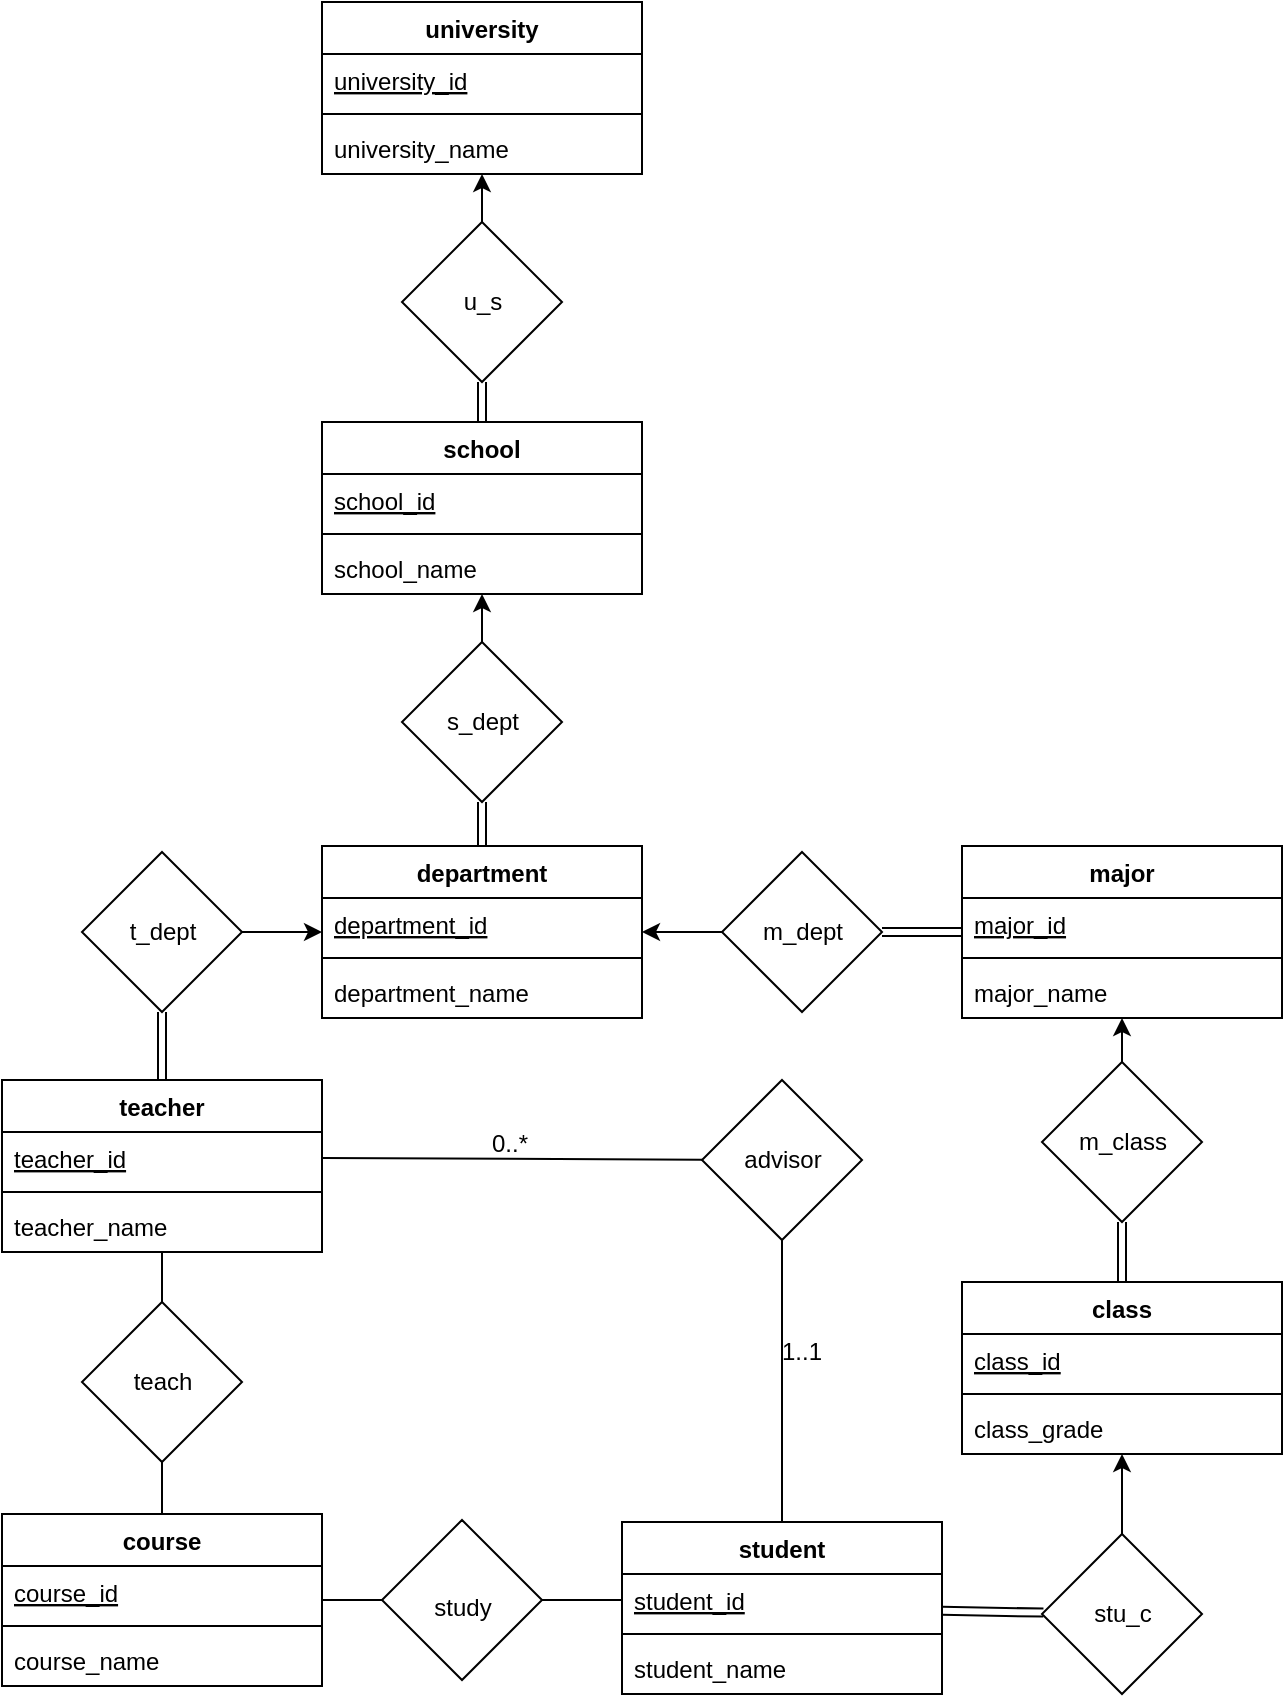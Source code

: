 <mxfile version="17.4.6" type="github" pages="2">
  <diagram id="vAlW1JW8_vn4QwnB9SdF" name="Page-1">
    <mxGraphModel dx="1203" dy="831" grid="1" gridSize="10" guides="1" tooltips="1" connect="1" arrows="1" fold="1" page="1" pageScale="1" pageWidth="827" pageHeight="1169" background="none" math="0" shadow="0">
      <root>
        <mxCell id="0" />
        <mxCell id="1" parent="0" />
        <mxCell id="8UFXbDBvDjNyw1UJywSr-40" value="university" style="swimlane;fontStyle=1;align=center;verticalAlign=top;childLayout=stackLayout;horizontal=1;startSize=26;horizontalStack=0;resizeParent=1;resizeParentMax=0;resizeLast=0;collapsible=1;marginBottom=0;strokeColor=default;" vertex="1" parent="1">
          <mxGeometry x="320" y="120" width="160" height="86" as="geometry">
            <mxRectangle x="320" y="120" width="40" height="26" as="alternateBounds" />
          </mxGeometry>
        </mxCell>
        <mxCell id="8UFXbDBvDjNyw1UJywSr-41" value="university_id" style="text;strokeColor=none;fillColor=none;align=left;verticalAlign=top;spacingLeft=4;spacingRight=4;overflow=hidden;rotatable=0;points=[[0,0.5],[1,0.5]];portConstraint=eastwest;fontStyle=4" vertex="1" parent="8UFXbDBvDjNyw1UJywSr-40">
          <mxGeometry y="26" width="160" height="26" as="geometry" />
        </mxCell>
        <mxCell id="8UFXbDBvDjNyw1UJywSr-42" value="" style="line;strokeWidth=1;fillColor=none;align=left;verticalAlign=middle;spacingTop=-1;spacingLeft=3;spacingRight=3;rotatable=0;labelPosition=right;points=[];portConstraint=eastwest;" vertex="1" parent="8UFXbDBvDjNyw1UJywSr-40">
          <mxGeometry y="52" width="160" height="8" as="geometry" />
        </mxCell>
        <mxCell id="8UFXbDBvDjNyw1UJywSr-43" value="university_name" style="text;strokeColor=none;fillColor=none;align=left;verticalAlign=top;spacingLeft=4;spacingRight=4;overflow=hidden;rotatable=0;points=[[0,0.5],[1,0.5]];portConstraint=eastwest;" vertex="1" parent="8UFXbDBvDjNyw1UJywSr-40">
          <mxGeometry y="60" width="160" height="26" as="geometry" />
        </mxCell>
        <mxCell id="8UFXbDBvDjNyw1UJywSr-62" value="" style="edgeStyle=orthogonalEdgeStyle;rounded=0;orthogonalLoop=1;jettySize=auto;html=1;" edge="1" parent="1" source="8UFXbDBvDjNyw1UJywSr-56" target="8UFXbDBvDjNyw1UJywSr-43">
          <mxGeometry relative="1" as="geometry">
            <Array as="points">
              <mxPoint x="400" y="210" />
              <mxPoint x="400" y="210" />
            </Array>
          </mxGeometry>
        </mxCell>
        <mxCell id="8UFXbDBvDjNyw1UJywSr-56" value="" style="rhombus;whiteSpace=wrap;html=1;verticalAlign=top;fontStyle=1;startSize=26;" vertex="1" parent="1">
          <mxGeometry x="360" y="230" width="80" height="80" as="geometry" />
        </mxCell>
        <mxCell id="8UFXbDBvDjNyw1UJywSr-58" style="edgeStyle=orthogonalEdgeStyle;rounded=0;orthogonalLoop=1;jettySize=auto;html=1;exitX=0.5;exitY=1;exitDx=0;exitDy=0;" edge="1" parent="1" source="8UFXbDBvDjNyw1UJywSr-56" target="8UFXbDBvDjNyw1UJywSr-56">
          <mxGeometry relative="1" as="geometry" />
        </mxCell>
        <mxCell id="8UFXbDBvDjNyw1UJywSr-72" value="" style="edgeStyle=orthogonalEdgeStyle;shape=link;rounded=0;orthogonalLoop=1;jettySize=auto;html=1;" edge="1" parent="1" source="8UFXbDBvDjNyw1UJywSr-67" target="8UFXbDBvDjNyw1UJywSr-56">
          <mxGeometry relative="1" as="geometry" />
        </mxCell>
        <mxCell id="8UFXbDBvDjNyw1UJywSr-67" value="school" style="swimlane;fontStyle=1;align=center;verticalAlign=top;childLayout=stackLayout;horizontal=1;startSize=26;horizontalStack=0;resizeParent=1;resizeParentMax=0;resizeLast=0;collapsible=1;marginBottom=0;strokeColor=default;" vertex="1" parent="1">
          <mxGeometry x="320" y="330" width="160" height="86" as="geometry">
            <mxRectangle x="350" y="330" width="100" height="26" as="alternateBounds" />
          </mxGeometry>
        </mxCell>
        <mxCell id="8UFXbDBvDjNyw1UJywSr-68" value="school_id" style="text;strokeColor=none;fillColor=none;align=left;verticalAlign=top;spacingLeft=4;spacingRight=4;overflow=hidden;rotatable=0;points=[[0,0.5],[1,0.5]];portConstraint=eastwest;fontStyle=4" vertex="1" parent="8UFXbDBvDjNyw1UJywSr-67">
          <mxGeometry y="26" width="160" height="26" as="geometry" />
        </mxCell>
        <mxCell id="8UFXbDBvDjNyw1UJywSr-69" value="" style="line;strokeWidth=1;fillColor=none;align=left;verticalAlign=middle;spacingTop=-1;spacingLeft=3;spacingRight=3;rotatable=0;labelPosition=right;points=[];portConstraint=eastwest;" vertex="1" parent="8UFXbDBvDjNyw1UJywSr-67">
          <mxGeometry y="52" width="160" height="8" as="geometry" />
        </mxCell>
        <mxCell id="8UFXbDBvDjNyw1UJywSr-70" value="school_name" style="text;strokeColor=none;fillColor=none;align=left;verticalAlign=top;spacingLeft=4;spacingRight=4;overflow=hidden;rotatable=0;points=[[0,0.5],[1,0.5]];portConstraint=eastwest;" vertex="1" parent="8UFXbDBvDjNyw1UJywSr-67">
          <mxGeometry y="60" width="160" height="26" as="geometry" />
        </mxCell>
        <mxCell id="8UFXbDBvDjNyw1UJywSr-75" value="" style="edgeStyle=orthogonalEdgeStyle;rounded=0;orthogonalLoop=1;jettySize=auto;html=1;" edge="1" parent="1" source="8UFXbDBvDjNyw1UJywSr-73" target="8UFXbDBvDjNyw1UJywSr-70">
          <mxGeometry relative="1" as="geometry">
            <Array as="points">
              <mxPoint x="400" y="420" />
              <mxPoint x="400" y="420" />
            </Array>
          </mxGeometry>
        </mxCell>
        <mxCell id="8UFXbDBvDjNyw1UJywSr-73" value="" style="rhombus;whiteSpace=wrap;html=1;verticalAlign=top;fontStyle=1;startSize=26;" vertex="1" parent="1">
          <mxGeometry x="360" y="440" width="80" height="80" as="geometry" />
        </mxCell>
        <mxCell id="8UFXbDBvDjNyw1UJywSr-80" value="" style="edgeStyle=orthogonalEdgeStyle;shape=link;rounded=0;orthogonalLoop=1;jettySize=auto;html=1;" edge="1" parent="1" source="8UFXbDBvDjNyw1UJywSr-76" target="8UFXbDBvDjNyw1UJywSr-73">
          <mxGeometry relative="1" as="geometry" />
        </mxCell>
        <mxCell id="8UFXbDBvDjNyw1UJywSr-76" value="department" style="swimlane;fontStyle=1;align=center;verticalAlign=top;childLayout=stackLayout;horizontal=1;startSize=26;horizontalStack=0;resizeParent=1;resizeParentMax=0;resizeLast=0;collapsible=1;marginBottom=0;strokeColor=default;" vertex="1" parent="1">
          <mxGeometry x="320" y="542" width="160" height="86" as="geometry">
            <mxRectangle x="320" y="542" width="100" height="26" as="alternateBounds" />
          </mxGeometry>
        </mxCell>
        <mxCell id="8UFXbDBvDjNyw1UJywSr-77" value="department_id" style="text;strokeColor=none;fillColor=none;align=left;verticalAlign=top;spacingLeft=4;spacingRight=4;overflow=hidden;rotatable=0;points=[[0,0.5],[1,0.5]];portConstraint=eastwest;fontStyle=4" vertex="1" parent="8UFXbDBvDjNyw1UJywSr-76">
          <mxGeometry y="26" width="160" height="26" as="geometry" />
        </mxCell>
        <mxCell id="8UFXbDBvDjNyw1UJywSr-78" value="" style="line;strokeWidth=1;fillColor=none;align=left;verticalAlign=middle;spacingTop=-1;spacingLeft=3;spacingRight=3;rotatable=0;labelPosition=right;points=[];portConstraint=eastwest;" vertex="1" parent="8UFXbDBvDjNyw1UJywSr-76">
          <mxGeometry y="52" width="160" height="8" as="geometry" />
        </mxCell>
        <mxCell id="8UFXbDBvDjNyw1UJywSr-79" value="department_name" style="text;strokeColor=none;fillColor=none;align=left;verticalAlign=top;spacingLeft=4;spacingRight=4;overflow=hidden;rotatable=0;points=[[0,0.5],[1,0.5]];portConstraint=eastwest;" vertex="1" parent="8UFXbDBvDjNyw1UJywSr-76">
          <mxGeometry y="60" width="160" height="26" as="geometry" />
        </mxCell>
        <mxCell id="8UFXbDBvDjNyw1UJywSr-90" value="" style="edgeStyle=orthogonalEdgeStyle;rounded=0;orthogonalLoop=1;jettySize=auto;html=1;entryX=0;entryY=0.5;entryDx=0;entryDy=0;" edge="1" parent="1" source="8UFXbDBvDjNyw1UJywSr-84" target="8UFXbDBvDjNyw1UJywSr-76">
          <mxGeometry relative="1" as="geometry" />
        </mxCell>
        <mxCell id="8UFXbDBvDjNyw1UJywSr-96" value="" style="edgeStyle=orthogonalEdgeStyle;rounded=0;orthogonalLoop=1;jettySize=auto;html=1;entryX=1;entryY=0.5;entryDx=0;entryDy=0;" edge="1" parent="1" source="8UFXbDBvDjNyw1UJywSr-93" target="8UFXbDBvDjNyw1UJywSr-76">
          <mxGeometry relative="1" as="geometry" />
        </mxCell>
        <mxCell id="8UFXbDBvDjNyw1UJywSr-93" value="" style="rhombus;whiteSpace=wrap;html=1;verticalAlign=top;fontStyle=1;startSize=26;" vertex="1" parent="1">
          <mxGeometry x="520" y="545" width="80" height="80" as="geometry" />
        </mxCell>
        <mxCell id="8UFXbDBvDjNyw1UJywSr-101" value="" style="edgeStyle=orthogonalEdgeStyle;shape=link;rounded=0;orthogonalLoop=1;jettySize=auto;html=1;" edge="1" parent="1" source="8UFXbDBvDjNyw1UJywSr-97" target="8UFXbDBvDjNyw1UJywSr-93">
          <mxGeometry relative="1" as="geometry" />
        </mxCell>
        <mxCell id="8UFXbDBvDjNyw1UJywSr-97" value="major" style="swimlane;fontStyle=1;align=center;verticalAlign=top;childLayout=stackLayout;horizontal=1;startSize=26;horizontalStack=0;resizeParent=1;resizeParentMax=0;resizeLast=0;collapsible=1;marginBottom=0;strokeColor=default;" vertex="1" parent="1">
          <mxGeometry x="640" y="542" width="160" height="86" as="geometry" />
        </mxCell>
        <mxCell id="8UFXbDBvDjNyw1UJywSr-98" value="major_id" style="text;strokeColor=none;fillColor=none;align=left;verticalAlign=top;spacingLeft=4;spacingRight=4;overflow=hidden;rotatable=0;points=[[0,0.5],[1,0.5]];portConstraint=eastwest;fontStyle=4" vertex="1" parent="8UFXbDBvDjNyw1UJywSr-97">
          <mxGeometry y="26" width="160" height="26" as="geometry" />
        </mxCell>
        <mxCell id="8UFXbDBvDjNyw1UJywSr-99" value="" style="line;strokeWidth=1;fillColor=none;align=left;verticalAlign=middle;spacingTop=-1;spacingLeft=3;spacingRight=3;rotatable=0;labelPosition=right;points=[];portConstraint=eastwest;" vertex="1" parent="8UFXbDBvDjNyw1UJywSr-97">
          <mxGeometry y="52" width="160" height="8" as="geometry" />
        </mxCell>
        <mxCell id="8UFXbDBvDjNyw1UJywSr-100" value="major_name" style="text;strokeColor=none;fillColor=none;align=left;verticalAlign=top;spacingLeft=4;spacingRight=4;overflow=hidden;rotatable=0;points=[[0,0.5],[1,0.5]];portConstraint=eastwest;" vertex="1" parent="8UFXbDBvDjNyw1UJywSr-97">
          <mxGeometry y="60" width="160" height="26" as="geometry" />
        </mxCell>
        <mxCell id="8UFXbDBvDjNyw1UJywSr-106" value="" style="edgeStyle=orthogonalEdgeStyle;shape=link;rounded=0;orthogonalLoop=1;jettySize=auto;html=1;" edge="1" parent="1" source="8UFXbDBvDjNyw1UJywSr-102" target="8UFXbDBvDjNyw1UJywSr-84">
          <mxGeometry relative="1" as="geometry" />
        </mxCell>
        <mxCell id="8UFXbDBvDjNyw1UJywSr-102" value="teacher" style="swimlane;fontStyle=1;align=center;verticalAlign=top;childLayout=stackLayout;horizontal=1;startSize=26;horizontalStack=0;resizeParent=1;resizeParentMax=0;resizeLast=0;collapsible=1;marginBottom=0;strokeColor=default;" vertex="1" parent="1">
          <mxGeometry x="160" y="659" width="160" height="86" as="geometry" />
        </mxCell>
        <mxCell id="8UFXbDBvDjNyw1UJywSr-103" value="teacher_id" style="text;strokeColor=none;fillColor=none;align=left;verticalAlign=top;spacingLeft=4;spacingRight=4;overflow=hidden;rotatable=0;points=[[0,0.5],[1,0.5]];portConstraint=eastwest;fontStyle=4" vertex="1" parent="8UFXbDBvDjNyw1UJywSr-102">
          <mxGeometry y="26" width="160" height="26" as="geometry" />
        </mxCell>
        <mxCell id="8UFXbDBvDjNyw1UJywSr-104" value="" style="line;strokeWidth=1;fillColor=none;align=left;verticalAlign=middle;spacingTop=-1;spacingLeft=3;spacingRight=3;rotatable=0;labelPosition=right;points=[];portConstraint=eastwest;" vertex="1" parent="8UFXbDBvDjNyw1UJywSr-102">
          <mxGeometry y="52" width="160" height="8" as="geometry" />
        </mxCell>
        <mxCell id="8UFXbDBvDjNyw1UJywSr-105" value="teacher_name" style="text;strokeColor=none;fillColor=none;align=left;verticalAlign=top;spacingLeft=4;spacingRight=4;overflow=hidden;rotatable=0;points=[[0,0.5],[1,0.5]];portConstraint=eastwest;" vertex="1" parent="8UFXbDBvDjNyw1UJywSr-102">
          <mxGeometry y="60" width="160" height="26" as="geometry" />
        </mxCell>
        <mxCell id="8UFXbDBvDjNyw1UJywSr-107" value="" style="rhombus;whiteSpace=wrap;html=1;verticalAlign=top;fontStyle=1;startSize=26;" vertex="1" parent="1">
          <mxGeometry x="200" y="770" width="80" height="80" as="geometry" />
        </mxCell>
        <mxCell id="8UFXbDBvDjNyw1UJywSr-120" value="course" style="swimlane;fontStyle=1;align=center;verticalAlign=top;childLayout=stackLayout;horizontal=1;startSize=26;horizontalStack=0;resizeParent=1;resizeParentMax=0;resizeLast=0;collapsible=1;marginBottom=0;strokeColor=default;" vertex="1" parent="1">
          <mxGeometry x="160" y="876" width="160" height="86" as="geometry">
            <mxRectangle x="130" y="890" width="100" height="26" as="alternateBounds" />
          </mxGeometry>
        </mxCell>
        <mxCell id="8UFXbDBvDjNyw1UJywSr-121" value="course_id" style="text;strokeColor=none;fillColor=none;align=left;verticalAlign=top;spacingLeft=4;spacingRight=4;overflow=hidden;rotatable=0;points=[[0,0.5],[1,0.5]];portConstraint=eastwest;fontStyle=4" vertex="1" parent="8UFXbDBvDjNyw1UJywSr-120">
          <mxGeometry y="26" width="160" height="26" as="geometry" />
        </mxCell>
        <mxCell id="8UFXbDBvDjNyw1UJywSr-122" value="" style="line;strokeWidth=1;fillColor=none;align=left;verticalAlign=middle;spacingTop=-1;spacingLeft=3;spacingRight=3;rotatable=0;labelPosition=right;points=[];portConstraint=eastwest;" vertex="1" parent="8UFXbDBvDjNyw1UJywSr-120">
          <mxGeometry y="52" width="160" height="8" as="geometry" />
        </mxCell>
        <mxCell id="8UFXbDBvDjNyw1UJywSr-123" value="course_name" style="text;strokeColor=none;fillColor=none;align=left;verticalAlign=top;spacingLeft=4;spacingRight=4;overflow=hidden;rotatable=0;points=[[0,0.5],[1,0.5]];portConstraint=eastwest;" vertex="1" parent="8UFXbDBvDjNyw1UJywSr-120">
          <mxGeometry y="60" width="160" height="26" as="geometry" />
        </mxCell>
        <mxCell id="8UFXbDBvDjNyw1UJywSr-126" value="" style="rhombus;whiteSpace=wrap;html=1;verticalAlign=top;fontStyle=1;startSize=26;" vertex="1" parent="1">
          <mxGeometry x="350" y="879" width="80" height="80" as="geometry" />
        </mxCell>
        <mxCell id="8UFXbDBvDjNyw1UJywSr-135" value="" style="edgeStyle=none;shape=link;rounded=0;orthogonalLoop=1;jettySize=auto;html=1;" edge="1" parent="1" source="8UFXbDBvDjNyw1UJywSr-129" target="8UFXbDBvDjNyw1UJywSr-134">
          <mxGeometry relative="1" as="geometry" />
        </mxCell>
        <mxCell id="8UFXbDBvDjNyw1UJywSr-129" value="student" style="swimlane;fontStyle=1;align=center;verticalAlign=top;childLayout=stackLayout;horizontal=1;startSize=26;horizontalStack=0;resizeParent=1;resizeParentMax=0;resizeLast=0;collapsible=1;marginBottom=0;strokeColor=default;" vertex="1" parent="1">
          <mxGeometry x="470" y="880" width="160" height="86" as="geometry" />
        </mxCell>
        <mxCell id="8UFXbDBvDjNyw1UJywSr-130" value="student_id" style="text;strokeColor=none;fillColor=none;align=left;verticalAlign=top;spacingLeft=4;spacingRight=4;overflow=hidden;rotatable=0;points=[[0,0.5],[1,0.5]];portConstraint=eastwest;fontStyle=4" vertex="1" parent="8UFXbDBvDjNyw1UJywSr-129">
          <mxGeometry y="26" width="160" height="26" as="geometry" />
        </mxCell>
        <mxCell id="8UFXbDBvDjNyw1UJywSr-131" value="" style="line;strokeWidth=1;fillColor=none;align=left;verticalAlign=middle;spacingTop=-1;spacingLeft=3;spacingRight=3;rotatable=0;labelPosition=right;points=[];portConstraint=eastwest;" vertex="1" parent="8UFXbDBvDjNyw1UJywSr-129">
          <mxGeometry y="52" width="160" height="8" as="geometry" />
        </mxCell>
        <mxCell id="8UFXbDBvDjNyw1UJywSr-132" value="student_name" style="text;strokeColor=none;fillColor=none;align=left;verticalAlign=top;spacingLeft=4;spacingRight=4;overflow=hidden;rotatable=0;points=[[0,0.5],[1,0.5]];portConstraint=eastwest;" vertex="1" parent="8UFXbDBvDjNyw1UJywSr-129">
          <mxGeometry y="60" width="160" height="26" as="geometry" />
        </mxCell>
        <mxCell id="8UFXbDBvDjNyw1UJywSr-170" value="" style="edgeStyle=none;rounded=0;orthogonalLoop=1;jettySize=auto;html=1;" edge="1" parent="1" source="8UFXbDBvDjNyw1UJywSr-134" target="8UFXbDBvDjNyw1UJywSr-141">
          <mxGeometry relative="1" as="geometry" />
        </mxCell>
        <mxCell id="8UFXbDBvDjNyw1UJywSr-134" value="" style="rhombus;whiteSpace=wrap;html=1;verticalAlign=top;fontStyle=1;startSize=26;" vertex="1" parent="1">
          <mxGeometry x="680" y="886" width="80" height="80" as="geometry" />
        </mxCell>
        <mxCell id="8UFXbDBvDjNyw1UJywSr-169" value="" style="edgeStyle=none;rounded=0;orthogonalLoop=1;jettySize=auto;html=1;" edge="1" parent="1" source="8UFXbDBvDjNyw1UJywSr-136" target="8UFXbDBvDjNyw1UJywSr-100">
          <mxGeometry relative="1" as="geometry" />
        </mxCell>
        <mxCell id="8UFXbDBvDjNyw1UJywSr-136" value="" style="rhombus;whiteSpace=wrap;html=1;verticalAlign=top;fontStyle=1;startSize=26;" vertex="1" parent="1">
          <mxGeometry x="680" y="650" width="80" height="80" as="geometry" />
        </mxCell>
        <mxCell id="8UFXbDBvDjNyw1UJywSr-142" value="" style="edgeStyle=none;shape=link;rounded=0;orthogonalLoop=1;jettySize=auto;html=1;" edge="1" parent="1" source="8UFXbDBvDjNyw1UJywSr-138" target="8UFXbDBvDjNyw1UJywSr-136">
          <mxGeometry relative="1" as="geometry" />
        </mxCell>
        <mxCell id="8UFXbDBvDjNyw1UJywSr-138" value="class" style="swimlane;fontStyle=1;align=center;verticalAlign=top;childLayout=stackLayout;horizontal=1;startSize=26;horizontalStack=0;resizeParent=1;resizeParentMax=0;resizeLast=0;collapsible=1;marginBottom=0;strokeColor=default;" vertex="1" parent="1">
          <mxGeometry x="640" y="760" width="160" height="86" as="geometry" />
        </mxCell>
        <mxCell id="8UFXbDBvDjNyw1UJywSr-139" value="class_id" style="text;strokeColor=none;fillColor=none;align=left;verticalAlign=top;spacingLeft=4;spacingRight=4;overflow=hidden;rotatable=0;points=[[0,0.5],[1,0.5]];portConstraint=eastwest;fontStyle=4" vertex="1" parent="8UFXbDBvDjNyw1UJywSr-138">
          <mxGeometry y="26" width="160" height="26" as="geometry" />
        </mxCell>
        <mxCell id="8UFXbDBvDjNyw1UJywSr-140" value="" style="line;strokeWidth=1;fillColor=none;align=left;verticalAlign=middle;spacingTop=-1;spacingLeft=3;spacingRight=3;rotatable=0;labelPosition=right;points=[];portConstraint=eastwest;" vertex="1" parent="8UFXbDBvDjNyw1UJywSr-138">
          <mxGeometry y="52" width="160" height="8" as="geometry" />
        </mxCell>
        <mxCell id="8UFXbDBvDjNyw1UJywSr-141" value="class_grade" style="text;strokeColor=none;fillColor=none;align=left;verticalAlign=top;spacingLeft=4;spacingRight=4;overflow=hidden;rotatable=0;points=[[0,0.5],[1,0.5]];portConstraint=eastwest;" vertex="1" parent="8UFXbDBvDjNyw1UJywSr-138">
          <mxGeometry y="60" width="160" height="26" as="geometry" />
        </mxCell>
        <mxCell id="8UFXbDBvDjNyw1UJywSr-145" value="" style="rhombus;whiteSpace=wrap;html=1;verticalAlign=top;fontStyle=1;startSize=26;" vertex="1" parent="1">
          <mxGeometry x="510" y="659" width="80" height="80" as="geometry" />
        </mxCell>
        <mxCell id="8UFXbDBvDjNyw1UJywSr-84" value="" style="rhombus;whiteSpace=wrap;html=1;verticalAlign=top;fontStyle=1;startSize=26;" vertex="1" parent="1">
          <mxGeometry x="200" y="545" width="80" height="80" as="geometry" />
        </mxCell>
        <mxCell id="8UFXbDBvDjNyw1UJywSr-151" value="t_dept" style="text;html=1;resizable=0;autosize=1;align=center;verticalAlign=middle;points=[];fillColor=none;strokeColor=none;rounded=0;" vertex="1" parent="1">
          <mxGeometry x="215" y="575" width="50" height="20" as="geometry" />
        </mxCell>
        <mxCell id="8UFXbDBvDjNyw1UJywSr-153" value="m_dept" style="text;html=1;resizable=0;autosize=1;align=center;verticalAlign=middle;points=[];fillColor=none;strokeColor=none;rounded=0;" vertex="1" parent="1">
          <mxGeometry x="530" y="575" width="60" height="20" as="geometry" />
        </mxCell>
        <mxCell id="8UFXbDBvDjNyw1UJywSr-154" value="advisor" style="text;html=1;resizable=0;autosize=1;align=center;verticalAlign=middle;points=[];fillColor=none;strokeColor=none;rounded=0;" vertex="1" parent="1">
          <mxGeometry x="525" y="689" width="50" height="20" as="geometry" />
        </mxCell>
        <mxCell id="8UFXbDBvDjNyw1UJywSr-155" value="u_s" style="text;html=1;resizable=0;autosize=1;align=center;verticalAlign=middle;points=[];fillColor=none;strokeColor=none;rounded=0;" vertex="1" parent="1">
          <mxGeometry x="380" y="260" width="40" height="20" as="geometry" />
        </mxCell>
        <mxCell id="8UFXbDBvDjNyw1UJywSr-156" value="s_dept" style="text;html=1;resizable=0;autosize=1;align=center;verticalAlign=middle;points=[];fillColor=none;strokeColor=none;rounded=0;" vertex="1" parent="1">
          <mxGeometry x="375" y="470" width="50" height="20" as="geometry" />
        </mxCell>
        <mxCell id="8UFXbDBvDjNyw1UJywSr-157" value="teach" style="text;html=1;resizable=0;autosize=1;align=center;verticalAlign=middle;points=[];fillColor=none;strokeColor=none;rounded=0;" vertex="1" parent="1">
          <mxGeometry x="215" y="800" width="50" height="20" as="geometry" />
        </mxCell>
        <mxCell id="8UFXbDBvDjNyw1UJywSr-158" value="study" style="text;html=1;resizable=0;autosize=1;align=center;verticalAlign=middle;points=[];fillColor=none;strokeColor=none;rounded=0;" vertex="1" parent="1">
          <mxGeometry x="370" y="913" width="40" height="20" as="geometry" />
        </mxCell>
        <mxCell id="8UFXbDBvDjNyw1UJywSr-159" value="stu_c" style="text;html=1;resizable=0;autosize=1;align=center;verticalAlign=middle;points=[];fillColor=none;strokeColor=none;rounded=0;" vertex="1" parent="1">
          <mxGeometry x="700" y="916" width="40" height="20" as="geometry" />
        </mxCell>
        <mxCell id="8UFXbDBvDjNyw1UJywSr-160" value="m_class" style="text;html=1;resizable=0;autosize=1;align=center;verticalAlign=middle;points=[];fillColor=none;strokeColor=none;rounded=0;" vertex="1" parent="1">
          <mxGeometry x="690" y="680" width="60" height="20" as="geometry" />
        </mxCell>
        <mxCell id="iOsz1tJ_-p2XArRZgrw3-1" value="" style="endArrow=none;html=1;rounded=0;exitX=1;exitY=0.5;exitDx=0;exitDy=0;" edge="1" parent="1" source="8UFXbDBvDjNyw1UJywSr-103" target="8UFXbDBvDjNyw1UJywSr-145">
          <mxGeometry relative="1" as="geometry">
            <mxPoint x="340" y="750" as="sourcePoint" />
            <mxPoint x="500" y="750" as="targetPoint" />
          </mxGeometry>
        </mxCell>
        <mxCell id="iOsz1tJ_-p2XArRZgrw3-2" value="0..*" style="resizable=0;html=1;align=right;verticalAlign=bottom;strokeColor=#000000;" connectable="0" vertex="1" parent="iOsz1tJ_-p2XArRZgrw3-1">
          <mxGeometry x="1" relative="1" as="geometry">
            <mxPoint x="-86" y="1" as="offset" />
          </mxGeometry>
        </mxCell>
        <mxCell id="iOsz1tJ_-p2XArRZgrw3-3" value="" style="endArrow=none;html=1;rounded=0;exitX=0.5;exitY=0;exitDx=0;exitDy=0;entryX=0.5;entryY=1;entryDx=0;entryDy=0;" edge="1" parent="1" source="8UFXbDBvDjNyw1UJywSr-129" target="8UFXbDBvDjNyw1UJywSr-145">
          <mxGeometry relative="1" as="geometry">
            <mxPoint x="340" y="750" as="sourcePoint" />
            <mxPoint x="500" y="750" as="targetPoint" />
          </mxGeometry>
        </mxCell>
        <mxCell id="iOsz1tJ_-p2XArRZgrw3-4" value="1..1" style="resizable=0;html=1;align=right;verticalAlign=bottom;strokeColor=#000000;" connectable="0" vertex="1" parent="iOsz1tJ_-p2XArRZgrw3-3">
          <mxGeometry x="1" relative="1" as="geometry">
            <mxPoint x="20" y="64" as="offset" />
          </mxGeometry>
        </mxCell>
        <mxCell id="iOsz1tJ_-p2XArRZgrw3-7" value="" style="endArrow=none;html=1;rounded=0;entryX=0.5;entryY=0;entryDx=0;entryDy=0;" edge="1" parent="1" source="8UFXbDBvDjNyw1UJywSr-102" target="8UFXbDBvDjNyw1UJywSr-107">
          <mxGeometry relative="1" as="geometry">
            <mxPoint x="340" y="750" as="sourcePoint" />
            <mxPoint x="500" y="750" as="targetPoint" />
          </mxGeometry>
        </mxCell>
        <mxCell id="iOsz1tJ_-p2XArRZgrw3-11" value="" style="endArrow=none;html=1;rounded=0;exitX=0.5;exitY=1;exitDx=0;exitDy=0;entryX=0.5;entryY=0;entryDx=0;entryDy=0;" edge="1" parent="1" source="8UFXbDBvDjNyw1UJywSr-107" target="8UFXbDBvDjNyw1UJywSr-120">
          <mxGeometry relative="1" as="geometry">
            <mxPoint x="334" y="802.47" as="sourcePoint" />
            <mxPoint x="494" y="802.47" as="targetPoint" />
          </mxGeometry>
        </mxCell>
        <mxCell id="iOsz1tJ_-p2XArRZgrw3-13" value="" style="endArrow=none;html=1;rounded=0;entryX=0;entryY=0.5;entryDx=0;entryDy=0;" edge="1" parent="1" target="8UFXbDBvDjNyw1UJywSr-126">
          <mxGeometry relative="1" as="geometry">
            <mxPoint x="320" y="919" as="sourcePoint" />
            <mxPoint x="500" y="750" as="targetPoint" />
          </mxGeometry>
        </mxCell>
        <mxCell id="iOsz1tJ_-p2XArRZgrw3-14" value="" style="endArrow=none;html=1;rounded=0;entryX=1;entryY=0.5;entryDx=0;entryDy=0;exitX=0;exitY=0.5;exitDx=0;exitDy=0;" edge="1" parent="1" source="8UFXbDBvDjNyw1UJywSr-130" target="8UFXbDBvDjNyw1UJywSr-126">
          <mxGeometry relative="1" as="geometry">
            <mxPoint x="460" y="923" as="sourcePoint" />
            <mxPoint x="500" y="750" as="targetPoint" />
          </mxGeometry>
        </mxCell>
      </root>
    </mxGraphModel>
  </diagram>
  <diagram id="0pnS5dcH7cViKiCOIE3b" name="Page-2">
    <mxGraphModel dx="782" dy="540" grid="1" gridSize="10" guides="1" tooltips="1" connect="1" arrows="1" fold="1" page="1" pageScale="1" pageWidth="827" pageHeight="1169" math="0" shadow="0">
      <root>
        <mxCell id="0" />
        <mxCell id="1" parent="0" />
      </root>
    </mxGraphModel>
  </diagram>
</mxfile>
